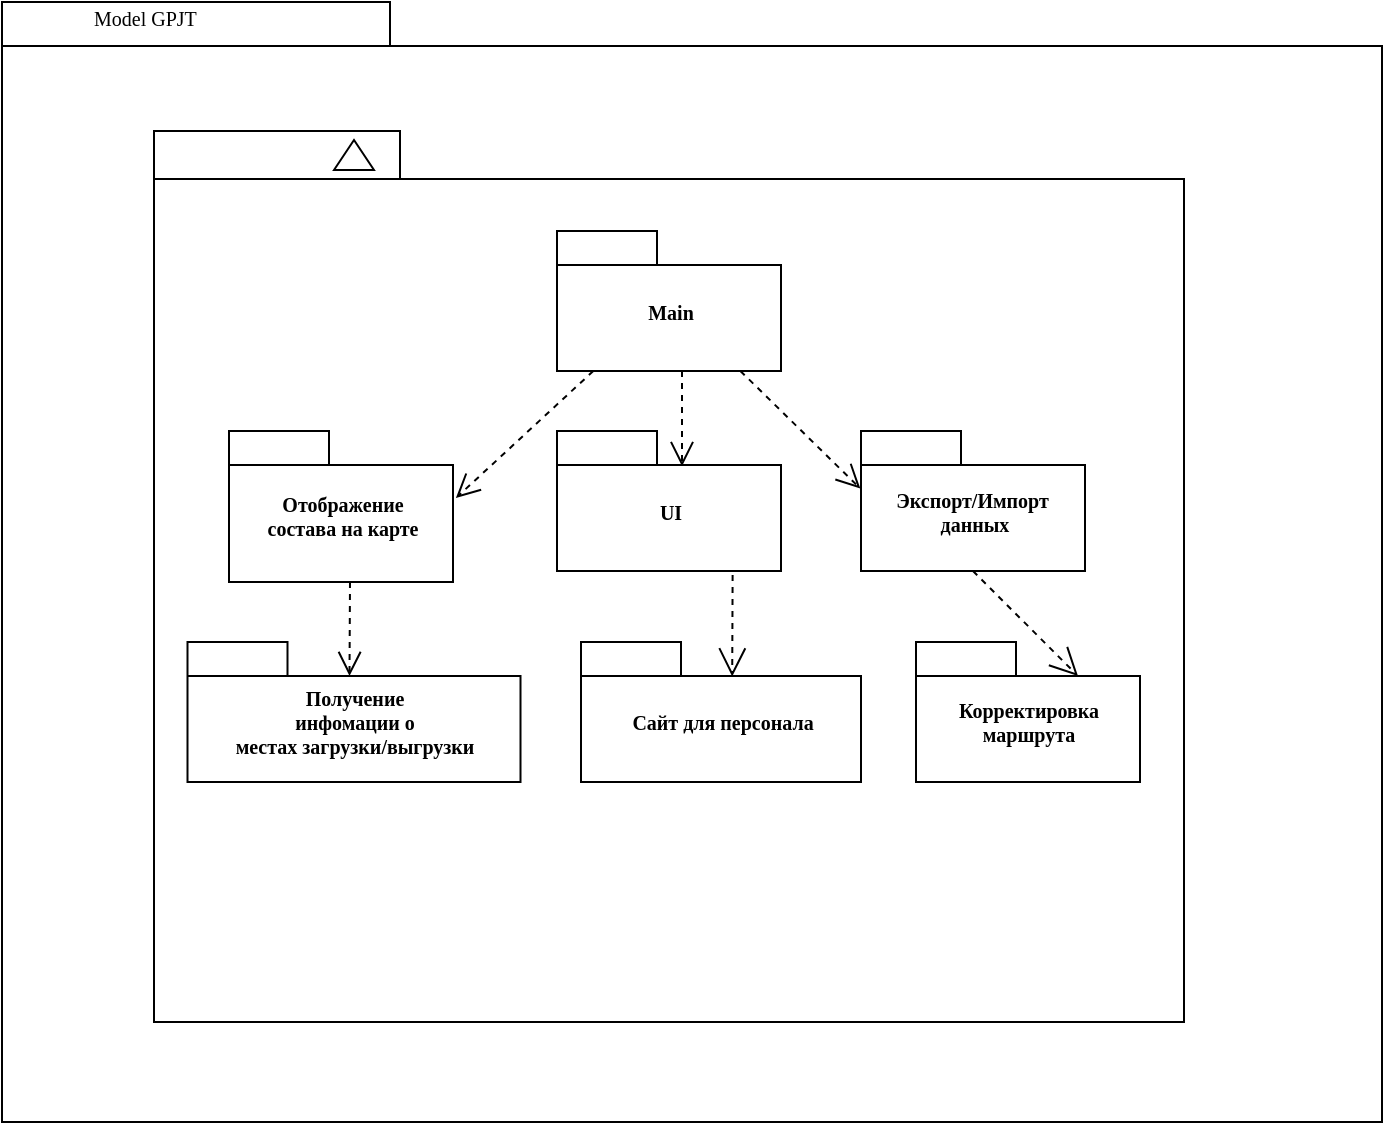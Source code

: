 <mxfile version="13.1.14" type="device"><diagram name="Page-1" id="b5b7bab2-c9e2-2cf4-8b2a-24fd1a2a6d21"><mxGraphModel dx="541" dy="359" grid="1" gridSize="10" guides="1" tooltips="1" connect="1" arrows="1" fold="1" page="1" pageScale="1" pageWidth="827" pageHeight="1169" background="#ffffff" math="0" shadow="0"><root><mxCell id="0"/><mxCell id="1" parent="0"/><mxCell id="6e0c8c40b5770093-72" value="" style="shape=folder;fontStyle=1;spacingTop=10;tabWidth=194;tabHeight=22;tabPosition=left;html=1;rounded=0;shadow=0;comic=0;labelBackgroundColor=none;strokeWidth=1;fillColor=none;fontFamily=Verdana;fontSize=10;align=center;" parent="1" vertex="1"><mxGeometry x="370" y="410" width="690" height="560" as="geometry"/></mxCell><mxCell id="6e0c8c40b5770093-33" value="" style="shape=folder;fontStyle=1;spacingTop=10;tabWidth=123;tabHeight=24;tabPosition=left;html=1;rounded=0;shadow=0;comic=0;labelBackgroundColor=none;strokeColor=#000000;strokeWidth=1;fillColor=#ffffff;fontFamily=Verdana;fontSize=10;fontColor=#000000;align=center;" parent="1" vertex="1"><mxGeometry x="446" y="474.5" width="515" height="445.5" as="geometry"/></mxCell><mxCell id="6e0c8c40b5770093-64" style="edgeStyle=elbowEdgeStyle;rounded=0;html=1;entryX=0.559;entryY=0.251;entryPerimeter=0;dashed=1;labelBackgroundColor=none;startFill=0;endArrow=open;endFill=0;endSize=10;fontFamily=Verdana;fontSize=10;" parent="1" source="6e0c8c40b5770093-42" target="6e0c8c40b5770093-44" edge="1"><mxGeometry relative="1" as="geometry"/></mxCell><mxCell id="6e0c8c40b5770093-65" style="edgeStyle=none;rounded=0;html=1;dashed=1;labelBackgroundColor=none;startFill=0;endArrow=open;endFill=0;endSize=10;fontFamily=Verdana;fontSize=10;entryX=-0.003;entryY=0.411;entryPerimeter=0;" parent="1" source="6e0c8c40b5770093-42" target="6e0c8c40b5770093-45" edge="1"><mxGeometry relative="1" as="geometry"/></mxCell><mxCell id="6e0c8c40b5770093-66" style="edgeStyle=none;rounded=0;html=1;dashed=1;labelBackgroundColor=none;startFill=0;endArrow=open;endFill=0;endSize=10;fontFamily=Verdana;fontSize=10;entryX=1.013;entryY=0.444;entryPerimeter=0;" parent="1" source="6e0c8c40b5770093-42" target="6e0c8c40b5770093-43" edge="1"><mxGeometry relative="1" as="geometry"/></mxCell><mxCell id="6e0c8c40b5770093-42" value="Main" style="shape=folder;fontStyle=1;spacingTop=10;tabWidth=50;tabHeight=17;tabPosition=left;html=1;rounded=0;shadow=0;comic=0;labelBackgroundColor=none;strokeColor=#000000;strokeWidth=1;fillColor=#ffffff;fontFamily=Verdana;fontSize=10;fontColor=#000000;align=center;" parent="1" vertex="1"><mxGeometry x="647.5" y="524.5" width="112" height="70" as="geometry"/></mxCell><mxCell id="6e0c8c40b5770093-43" value="Отображение &lt;br&gt;состава на карте" style="shape=folder;fontStyle=1;spacingTop=10;tabWidth=50;tabHeight=17;tabPosition=left;html=1;rounded=0;shadow=0;comic=0;labelBackgroundColor=none;strokeColor=#000000;strokeWidth=1;fillColor=#ffffff;fontFamily=Verdana;fontSize=10;fontColor=#000000;align=center;" parent="1" vertex="1"><mxGeometry x="483.5" y="624.5" width="112" height="75.5" as="geometry"/></mxCell><mxCell id="6e0c8c40b5770093-44" value="UI" style="shape=folder;fontStyle=1;spacingTop=10;tabWidth=50;tabHeight=17;tabPosition=left;html=1;rounded=0;shadow=0;comic=0;labelBackgroundColor=none;strokeColor=#000000;strokeWidth=1;fillColor=#ffffff;fontFamily=Verdana;fontSize=10;fontColor=#000000;align=center;" parent="1" vertex="1"><mxGeometry x="647.5" y="624.5" width="112" height="70" as="geometry"/></mxCell><mxCell id="6e0c8c40b5770093-45" value="Экспорт/Импорт&amp;nbsp;&lt;br&gt;данных" style="shape=folder;fontStyle=1;spacingTop=10;tabWidth=50;tabHeight=17;tabPosition=left;html=1;rounded=0;shadow=0;comic=0;labelBackgroundColor=none;strokeColor=#000000;strokeWidth=1;fillColor=#ffffff;fontFamily=Verdana;fontSize=10;fontColor=#000000;align=center;" parent="1" vertex="1"><mxGeometry x="799.5" y="624.5" width="112" height="70" as="geometry"/></mxCell><mxCell id="6e0c8c40b5770093-51" value="" style="triangle;whiteSpace=wrap;html=1;rounded=0;shadow=0;comic=0;labelBackgroundColor=none;strokeColor=#000000;strokeWidth=1;fillColor=#ffffff;fontFamily=Verdana;fontSize=10;fontColor=#000000;align=center;rotation=-90;" parent="1" vertex="1"><mxGeometry x="538.5" y="476.5" width="15" height="20" as="geometry"/></mxCell><mxCell id="6e0c8c40b5770093-73" value="Model GPJT" style="text;html=1;align=left;verticalAlign=top;spacingTop=-4;fontSize=10;fontFamily=Verdana" parent="1" vertex="1"><mxGeometry x="414" y="410" width="130" height="20" as="geometry"/></mxCell><mxCell id="NuKVeNSvLhOn4-3IAo7y-3" value="Получение &lt;br&gt;инфомации о &lt;br&gt;местах загрузки/выгрузки" style="shape=folder;fontStyle=1;spacingTop=10;tabWidth=50;tabHeight=17;tabPosition=left;html=1;rounded=0;shadow=0;comic=0;labelBackgroundColor=none;strokeColor=#000000;strokeWidth=1;fillColor=#ffffff;fontFamily=Verdana;fontSize=10;fontColor=#000000;align=center;" parent="1" vertex="1"><mxGeometry x="462.75" y="730" width="166.5" height="70" as="geometry"/></mxCell><mxCell id="NuKVeNSvLhOn4-3IAo7y-5" style="edgeStyle=none;rounded=0;html=1;dashed=1;labelBackgroundColor=none;startFill=0;endArrow=open;endFill=0;endSize=10;fontFamily=Verdana;fontSize=10;entryX=0;entryY=0;entryPerimeter=0;entryDx=81;entryDy=17;" parent="1" target="NuKVeNSvLhOn4-3IAo7y-3" edge="1"><mxGeometry relative="1" as="geometry"><mxPoint x="544.0" y="700" as="sourcePoint"/><mxPoint x="475.306" y="763.522" as="targetPoint"/></mxGeometry></mxCell><mxCell id="NuKVeNSvLhOn4-3IAo7y-6" value="Сайт для персонала" style="shape=folder;fontStyle=1;spacingTop=10;tabWidth=50;tabHeight=17;tabPosition=left;html=1;rounded=0;shadow=0;comic=0;labelBackgroundColor=none;strokeColor=#000000;strokeWidth=1;fillColor=#ffffff;fontFamily=Verdana;fontSize=10;fontColor=#000000;align=center;" parent="1" vertex="1"><mxGeometry x="659.5" y="730" width="140" height="70" as="geometry"/></mxCell><mxCell id="NuKVeNSvLhOn4-3IAo7y-9" value="" style="endArrow=open;endSize=12;dashed=1;html=1;exitX=0.784;exitY=1.028;exitDx=0;exitDy=0;exitPerimeter=0;entryX=0.54;entryY=0.246;entryDx=0;entryDy=0;entryPerimeter=0;" parent="1" source="6e0c8c40b5770093-44" target="NuKVeNSvLhOn4-3IAo7y-6" edge="1"><mxGeometry width="160" relative="1" as="geometry"><mxPoint x="570" y="670" as="sourcePoint"/><mxPoint x="730" y="670" as="targetPoint"/></mxGeometry></mxCell><mxCell id="NuKVeNSvLhOn4-3IAo7y-12" value="" style="endArrow=open;endSize=12;dashed=1;html=1;exitX=0.5;exitY=1;exitDx=0;exitDy=0;exitPerimeter=0;" parent="1" source="nxaYNiIm74AexMTpnWag-1" edge="1"><mxGeometry width="160" relative="1" as="geometry"><mxPoint x="650" y="720" as="sourcePoint"/><mxPoint x="900" y="750" as="targetPoint"/></mxGeometry></mxCell><mxCell id="nxaYNiIm74AexMTpnWag-1" value="Корректировка&lt;br&gt;маршрута" style="shape=folder;fontStyle=1;spacingTop=10;tabWidth=50;tabHeight=17;tabPosition=left;html=1;rounded=0;shadow=0;comic=0;labelBackgroundColor=none;strokeColor=#000000;strokeWidth=1;fillColor=#ffffff;fontFamily=Verdana;fontSize=10;fontColor=#000000;align=center;" parent="1" vertex="1"><mxGeometry x="827" y="730" width="112" height="70" as="geometry"/></mxCell><mxCell id="nxaYNiIm74AexMTpnWag-2" value="" style="endArrow=open;endSize=12;dashed=1;html=1;exitX=0.5;exitY=1;exitDx=0;exitDy=0;exitPerimeter=0;entryX=0;entryY=0;entryDx=81;entryDy=17;entryPerimeter=0;" parent="1" source="6e0c8c40b5770093-45" target="nxaYNiIm74AexMTpnWag-1" edge="1"><mxGeometry width="160" relative="1" as="geometry"><mxPoint x="855.5" y="694.5" as="sourcePoint"/><mxPoint x="900" y="750" as="targetPoint"/></mxGeometry></mxCell></root></mxGraphModel></diagram></mxfile>